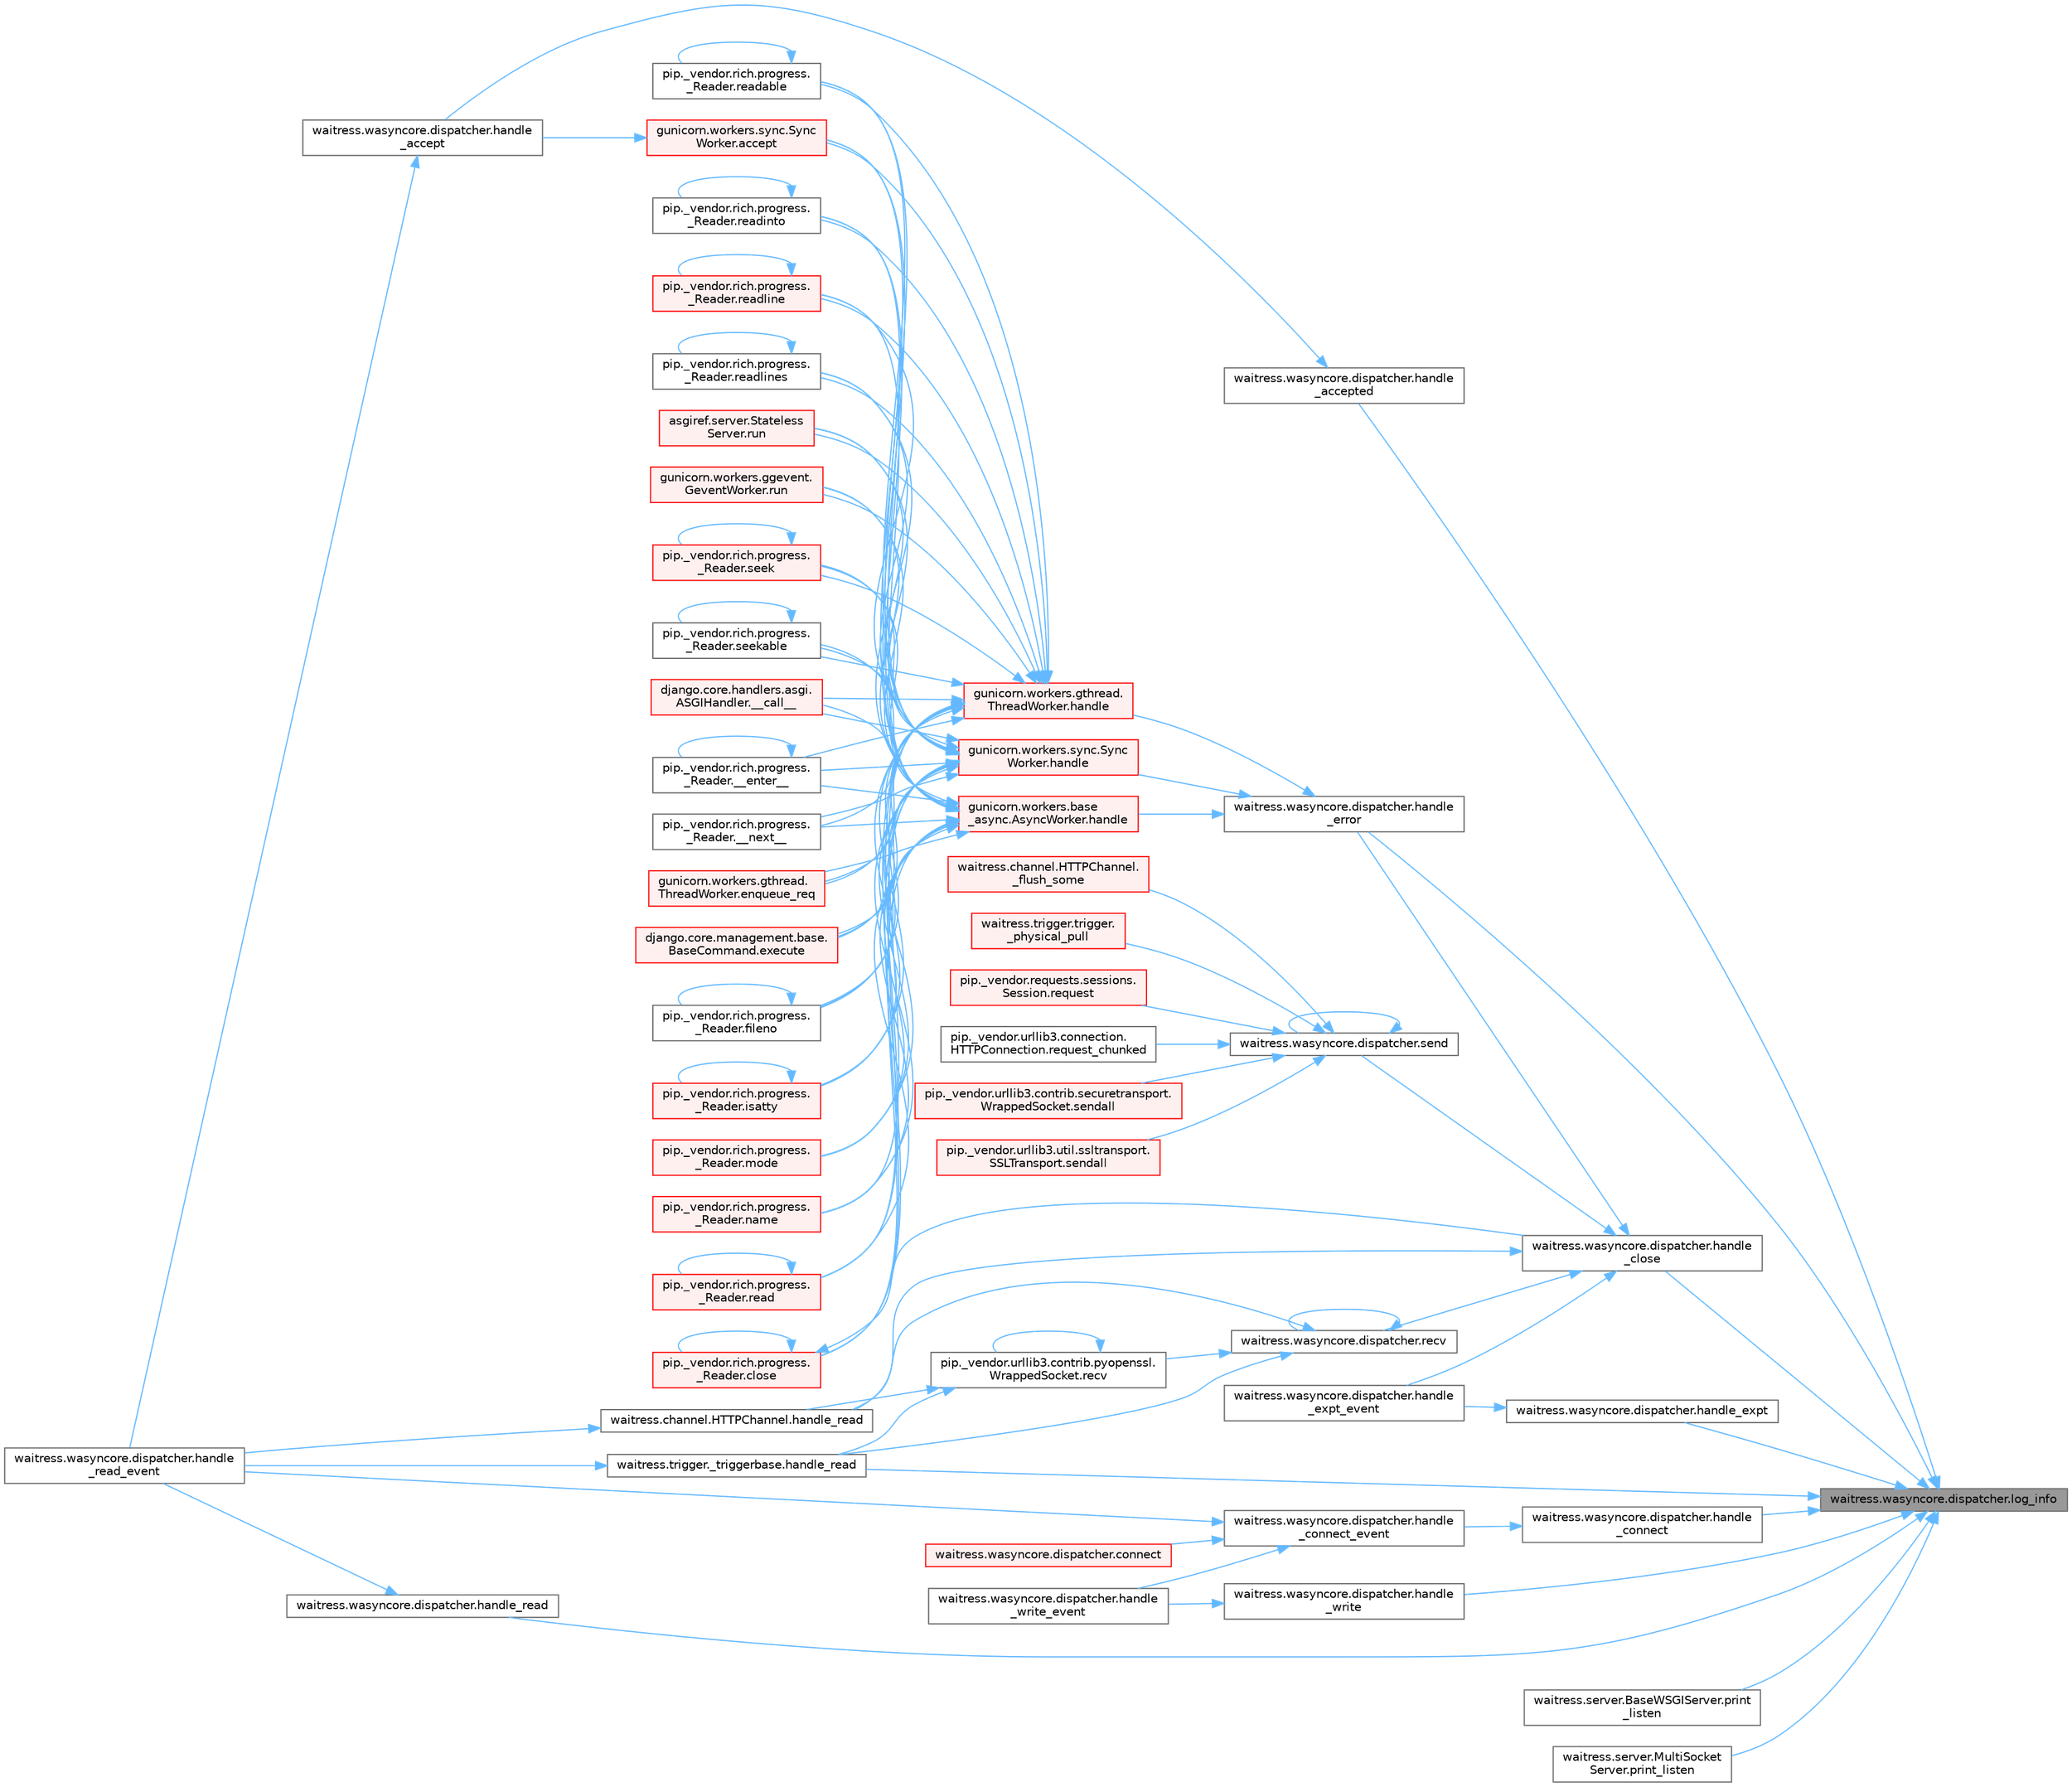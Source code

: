 digraph "waitress.wasyncore.dispatcher.log_info"
{
 // LATEX_PDF_SIZE
  bgcolor="transparent";
  edge [fontname=Helvetica,fontsize=10,labelfontname=Helvetica,labelfontsize=10];
  node [fontname=Helvetica,fontsize=10,shape=box,height=0.2,width=0.4];
  rankdir="RL";
  Node1 [id="Node000001",label="waitress.wasyncore.dispatcher.log_info",height=0.2,width=0.4,color="gray40", fillcolor="grey60", style="filled", fontcolor="black",tooltip=" "];
  Node1 -> Node2 [id="edge1_Node000001_Node000002",dir="back",color="steelblue1",style="solid",tooltip=" "];
  Node2 [id="Node000002",label="waitress.wasyncore.dispatcher.handle\l_accepted",height=0.2,width=0.4,color="grey40", fillcolor="white", style="filled",URL="$classwaitress_1_1wasyncore_1_1dispatcher.html#acda26a16a0af5dd3ec5e92ac517e9368",tooltip=" "];
  Node2 -> Node3 [id="edge2_Node000002_Node000003",dir="back",color="steelblue1",style="solid",tooltip=" "];
  Node3 [id="Node000003",label="waitress.wasyncore.dispatcher.handle\l_accept",height=0.2,width=0.4,color="grey40", fillcolor="white", style="filled",URL="$classwaitress_1_1wasyncore_1_1dispatcher.html#abb651db4478a77832580cb821bf60ca6",tooltip=" "];
  Node3 -> Node4 [id="edge3_Node000003_Node000004",dir="back",color="steelblue1",style="solid",tooltip=" "];
  Node4 [id="Node000004",label="waitress.wasyncore.dispatcher.handle\l_read_event",height=0.2,width=0.4,color="grey40", fillcolor="white", style="filled",URL="$classwaitress_1_1wasyncore_1_1dispatcher.html#a1b0ff9a1c16ffdbba1a6177204c1050e",tooltip=" "];
  Node1 -> Node5 [id="edge4_Node000001_Node000005",dir="back",color="steelblue1",style="solid",tooltip=" "];
  Node5 [id="Node000005",label="waitress.wasyncore.dispatcher.handle\l_close",height=0.2,width=0.4,color="grey40", fillcolor="white", style="filled",URL="$classwaitress_1_1wasyncore_1_1dispatcher.html#a3aa67ce99ade5536c206ebc997189803",tooltip=" "];
  Node5 -> Node6 [id="edge5_Node000005_Node000006",dir="back",color="steelblue1",style="solid",tooltip=" "];
  Node6 [id="Node000006",label="waitress.wasyncore.dispatcher.handle\l_error",height=0.2,width=0.4,color="grey40", fillcolor="white", style="filled",URL="$classwaitress_1_1wasyncore_1_1dispatcher.html#ac450ef71bd43abf1a828bc23569cf0ba",tooltip=" "];
  Node6 -> Node7 [id="edge6_Node000006_Node000007",dir="back",color="steelblue1",style="solid",tooltip=" "];
  Node7 [id="Node000007",label="gunicorn.workers.base\l_async.AsyncWorker.handle",height=0.2,width=0.4,color="red", fillcolor="#FFF0F0", style="filled",URL="$classgunicorn_1_1workers_1_1base__async_1_1_async_worker.html#a70fcd33fad885f927f5ecd568c687cda",tooltip=" "];
  Node7 -> Node8 [id="edge7_Node000007_Node000008",dir="back",color="steelblue1",style="solid",tooltip=" "];
  Node8 [id="Node000008",label="django.core.handlers.asgi.\lASGIHandler.__call__",height=0.2,width=0.4,color="red", fillcolor="#FFF0F0", style="filled",URL="$classdjango_1_1core_1_1handlers_1_1asgi_1_1_a_s_g_i_handler.html#a22b4781bb9089ff078a3e64dd2f48dce",tooltip=" "];
  Node7 -> Node11 [id="edge8_Node000007_Node000011",dir="back",color="steelblue1",style="solid",tooltip=" "];
  Node11 [id="Node000011",label="pip._vendor.rich.progress.\l_Reader.__enter__",height=0.2,width=0.4,color="grey40", fillcolor="white", style="filled",URL="$classpip_1_1__vendor_1_1rich_1_1progress_1_1___reader.html#a9c3bb756d7d5d66aa484c6d25fef6d8a",tooltip=" "];
  Node11 -> Node11 [id="edge9_Node000011_Node000011",dir="back",color="steelblue1",style="solid",tooltip=" "];
  Node7 -> Node12 [id="edge10_Node000007_Node000012",dir="back",color="steelblue1",style="solid",tooltip=" "];
  Node12 [id="Node000012",label="pip._vendor.rich.progress.\l_Reader.__next__",height=0.2,width=0.4,color="grey40", fillcolor="white", style="filled",URL="$classpip_1_1__vendor_1_1rich_1_1progress_1_1___reader.html#a9434dfa9ada5623d6fb72996bf354ffe",tooltip=" "];
  Node7 -> Node13 [id="edge11_Node000007_Node000013",dir="back",color="steelblue1",style="solid",tooltip=" "];
  Node13 [id="Node000013",label="gunicorn.workers.sync.Sync\lWorker.accept",height=0.2,width=0.4,color="red", fillcolor="#FFF0F0", style="filled",URL="$classgunicorn_1_1workers_1_1sync_1_1_sync_worker.html#a9b2f1e8d68bbd5233578ace2685952b3",tooltip=" "];
  Node13 -> Node3 [id="edge12_Node000013_Node000003",dir="back",color="steelblue1",style="solid",tooltip=" "];
  Node7 -> Node15 [id="edge13_Node000007_Node000015",dir="back",color="steelblue1",style="solid",tooltip=" "];
  Node15 [id="Node000015",label="pip._vendor.rich.progress.\l_Reader.close",height=0.2,width=0.4,color="red", fillcolor="#FFF0F0", style="filled",URL="$classpip_1_1__vendor_1_1rich_1_1progress_1_1___reader.html#a6c0b1964d885972a97a12a9ac01d23e8",tooltip=" "];
  Node15 -> Node15 [id="edge14_Node000015_Node000015",dir="back",color="steelblue1",style="solid",tooltip=" "];
  Node15 -> Node5 [id="edge15_Node000015_Node000005",dir="back",color="steelblue1",style="solid",tooltip=" "];
  Node7 -> Node272 [id="edge16_Node000007_Node000272",dir="back",color="steelblue1",style="solid",tooltip=" "];
  Node272 [id="Node000272",label="gunicorn.workers.gthread.\lThreadWorker.enqueue_req",height=0.2,width=0.4,color="red", fillcolor="#FFF0F0", style="filled",URL="$classgunicorn_1_1workers_1_1gthread_1_1_thread_worker.html#a8d2981740d79747639e152d9e9632964",tooltip=" "];
  Node7 -> Node275 [id="edge17_Node000007_Node000275",dir="back",color="steelblue1",style="solid",tooltip=" "];
  Node275 [id="Node000275",label="django.core.management.base.\lBaseCommand.execute",height=0.2,width=0.4,color="red", fillcolor="#FFF0F0", style="filled",URL="$classdjango_1_1core_1_1management_1_1base_1_1_base_command.html#a5621c1fb51be6a2deff6777d90c25ee0",tooltip=" "];
  Node7 -> Node305 [id="edge18_Node000007_Node000305",dir="back",color="steelblue1",style="solid",tooltip=" "];
  Node305 [id="Node000305",label="pip._vendor.rich.progress.\l_Reader.fileno",height=0.2,width=0.4,color="grey40", fillcolor="white", style="filled",URL="$classpip_1_1__vendor_1_1rich_1_1progress_1_1___reader.html#a5fae85546bcfb15e2144c108bb31b59c",tooltip=" "];
  Node305 -> Node305 [id="edge19_Node000305_Node000305",dir="back",color="steelblue1",style="solid",tooltip=" "];
  Node7 -> Node306 [id="edge20_Node000007_Node000306",dir="back",color="steelblue1",style="solid",tooltip=" "];
  Node306 [id="Node000306",label="pip._vendor.rich.progress.\l_Reader.isatty",height=0.2,width=0.4,color="red", fillcolor="#FFF0F0", style="filled",URL="$classpip_1_1__vendor_1_1rich_1_1progress_1_1___reader.html#a25008b04de43b80685677bd476ebb238",tooltip=" "];
  Node306 -> Node306 [id="edge21_Node000306_Node000306",dir="back",color="steelblue1",style="solid",tooltip=" "];
  Node7 -> Node320 [id="edge22_Node000007_Node000320",dir="back",color="steelblue1",style="solid",tooltip=" "];
  Node320 [id="Node000320",label="pip._vendor.rich.progress.\l_Reader.mode",height=0.2,width=0.4,color="red", fillcolor="#FFF0F0", style="filled",URL="$classpip_1_1__vendor_1_1rich_1_1progress_1_1___reader.html#a744eab5dc9ede10fd26932ecf9ccbddc",tooltip=" "];
  Node7 -> Node327 [id="edge23_Node000007_Node000327",dir="back",color="steelblue1",style="solid",tooltip=" "];
  Node327 [id="Node000327",label="pip._vendor.rich.progress.\l_Reader.name",height=0.2,width=0.4,color="red", fillcolor="#FFF0F0", style="filled",URL="$classpip_1_1__vendor_1_1rich_1_1progress_1_1___reader.html#a545f897ce86cf3e798598cb200357c13",tooltip=" "];
  Node7 -> Node1108 [id="edge24_Node000007_Node001108",dir="back",color="steelblue1",style="solid",tooltip=" "];
  Node1108 [id="Node001108",label="pip._vendor.rich.progress.\l_Reader.read",height=0.2,width=0.4,color="red", fillcolor="#FFF0F0", style="filled",URL="$classpip_1_1__vendor_1_1rich_1_1progress_1_1___reader.html#abc9a19c1ccc4057e665996a500814420",tooltip=" "];
  Node1108 -> Node1108 [id="edge25_Node001108_Node001108",dir="back",color="steelblue1",style="solid",tooltip=" "];
  Node7 -> Node1114 [id="edge26_Node000007_Node001114",dir="back",color="steelblue1",style="solid",tooltip=" "];
  Node1114 [id="Node001114",label="pip._vendor.rich.progress.\l_Reader.readable",height=0.2,width=0.4,color="grey40", fillcolor="white", style="filled",URL="$classpip_1_1__vendor_1_1rich_1_1progress_1_1___reader.html#a597c6d895bd8070977827445f65524ea",tooltip=" "];
  Node1114 -> Node1114 [id="edge27_Node001114_Node001114",dir="back",color="steelblue1",style="solid",tooltip=" "];
  Node7 -> Node1115 [id="edge28_Node000007_Node001115",dir="back",color="steelblue1",style="solid",tooltip=" "];
  Node1115 [id="Node001115",label="pip._vendor.rich.progress.\l_Reader.readinto",height=0.2,width=0.4,color="grey40", fillcolor="white", style="filled",URL="$classpip_1_1__vendor_1_1rich_1_1progress_1_1___reader.html#a10a6b416f687bc74dfd4a16e210733fd",tooltip=" "];
  Node1115 -> Node1115 [id="edge29_Node001115_Node001115",dir="back",color="steelblue1",style="solid",tooltip=" "];
  Node7 -> Node1116 [id="edge30_Node000007_Node001116",dir="back",color="steelblue1",style="solid",tooltip=" "];
  Node1116 [id="Node001116",label="pip._vendor.rich.progress.\l_Reader.readline",height=0.2,width=0.4,color="red", fillcolor="#FFF0F0", style="filled",URL="$classpip_1_1__vendor_1_1rich_1_1progress_1_1___reader.html#ae214b8896d240d33ed0d1e03b8134107",tooltip=" "];
  Node1116 -> Node1116 [id="edge31_Node001116_Node001116",dir="back",color="steelblue1",style="solid",tooltip=" "];
  Node7 -> Node1120 [id="edge32_Node000007_Node001120",dir="back",color="steelblue1",style="solid",tooltip=" "];
  Node1120 [id="Node001120",label="pip._vendor.rich.progress.\l_Reader.readlines",height=0.2,width=0.4,color="grey40", fillcolor="white", style="filled",URL="$classpip_1_1__vendor_1_1rich_1_1progress_1_1___reader.html#a36448a9abb78b99bc05fa66433015f3a",tooltip=" "];
  Node1120 -> Node1120 [id="edge33_Node001120_Node001120",dir="back",color="steelblue1",style="solid",tooltip=" "];
  Node7 -> Node1121 [id="edge34_Node000007_Node001121",dir="back",color="steelblue1",style="solid",tooltip=" "];
  Node1121 [id="Node001121",label="asgiref.server.Stateless\lServer.run",height=0.2,width=0.4,color="red", fillcolor="#FFF0F0", style="filled",URL="$classasgiref_1_1server_1_1_stateless_server.html#a60ad300a082526eea5c1b2df64c4e793",tooltip="Mainloop and handling."];
  Node7 -> Node496 [id="edge35_Node000007_Node000496",dir="back",color="steelblue1",style="solid",tooltip=" "];
  Node496 [id="Node000496",label="gunicorn.workers.ggevent.\lGeventWorker.run",height=0.2,width=0.4,color="red", fillcolor="#FFF0F0", style="filled",URL="$classgunicorn_1_1workers_1_1ggevent_1_1_gevent_worker.html#a0d8ffe6d6db44cfe8310ccf5643506ee",tooltip=" "];
  Node7 -> Node1122 [id="edge36_Node000007_Node001122",dir="back",color="steelblue1",style="solid",tooltip=" "];
  Node1122 [id="Node001122",label="pip._vendor.rich.progress.\l_Reader.seek",height=0.2,width=0.4,color="red", fillcolor="#FFF0F0", style="filled",URL="$classpip_1_1__vendor_1_1rich_1_1progress_1_1___reader.html#a8577bcef22b050ec6d7b7cb2ce1b9053",tooltip=" "];
  Node1122 -> Node1122 [id="edge37_Node001122_Node001122",dir="back",color="steelblue1",style="solid",tooltip=" "];
  Node7 -> Node1157 [id="edge38_Node000007_Node001157",dir="back",color="steelblue1",style="solid",tooltip=" "];
  Node1157 [id="Node001157",label="pip._vendor.rich.progress.\l_Reader.seekable",height=0.2,width=0.4,color="grey40", fillcolor="white", style="filled",URL="$classpip_1_1__vendor_1_1rich_1_1progress_1_1___reader.html#a3de43f328570e813a05b1dcc07813f5b",tooltip=" "];
  Node1157 -> Node1157 [id="edge39_Node001157_Node001157",dir="back",color="steelblue1",style="solid",tooltip=" "];
  Node6 -> Node2975 [id="edge40_Node000006_Node002975",dir="back",color="steelblue1",style="solid",tooltip=" "];
  Node2975 [id="Node002975",label="gunicorn.workers.gthread.\lThreadWorker.handle",height=0.2,width=0.4,color="red", fillcolor="#FFF0F0", style="filled",URL="$classgunicorn_1_1workers_1_1gthread_1_1_thread_worker.html#a4f8aea398a9cc47d2065177bb1b6ccf1",tooltip=" "];
  Node2975 -> Node8 [id="edge41_Node002975_Node000008",dir="back",color="steelblue1",style="solid",tooltip=" "];
  Node2975 -> Node11 [id="edge42_Node002975_Node000011",dir="back",color="steelblue1",style="solid",tooltip=" "];
  Node2975 -> Node12 [id="edge43_Node002975_Node000012",dir="back",color="steelblue1",style="solid",tooltip=" "];
  Node2975 -> Node13 [id="edge44_Node002975_Node000013",dir="back",color="steelblue1",style="solid",tooltip=" "];
  Node2975 -> Node15 [id="edge45_Node002975_Node000015",dir="back",color="steelblue1",style="solid",tooltip=" "];
  Node2975 -> Node272 [id="edge46_Node002975_Node000272",dir="back",color="steelblue1",style="solid",tooltip=" "];
  Node2975 -> Node275 [id="edge47_Node002975_Node000275",dir="back",color="steelblue1",style="solid",tooltip=" "];
  Node2975 -> Node305 [id="edge48_Node002975_Node000305",dir="back",color="steelblue1",style="solid",tooltip=" "];
  Node2975 -> Node306 [id="edge49_Node002975_Node000306",dir="back",color="steelblue1",style="solid",tooltip=" "];
  Node2975 -> Node320 [id="edge50_Node002975_Node000320",dir="back",color="steelblue1",style="solid",tooltip=" "];
  Node2975 -> Node327 [id="edge51_Node002975_Node000327",dir="back",color="steelblue1",style="solid",tooltip=" "];
  Node2975 -> Node1108 [id="edge52_Node002975_Node001108",dir="back",color="steelblue1",style="solid",tooltip=" "];
  Node2975 -> Node1114 [id="edge53_Node002975_Node001114",dir="back",color="steelblue1",style="solid",tooltip=" "];
  Node2975 -> Node1115 [id="edge54_Node002975_Node001115",dir="back",color="steelblue1",style="solid",tooltip=" "];
  Node2975 -> Node1116 [id="edge55_Node002975_Node001116",dir="back",color="steelblue1",style="solid",tooltip=" "];
  Node2975 -> Node1120 [id="edge56_Node002975_Node001120",dir="back",color="steelblue1",style="solid",tooltip=" "];
  Node2975 -> Node1121 [id="edge57_Node002975_Node001121",dir="back",color="steelblue1",style="solid",tooltip=" "];
  Node2975 -> Node496 [id="edge58_Node002975_Node000496",dir="back",color="steelblue1",style="solid",tooltip=" "];
  Node2975 -> Node1122 [id="edge59_Node002975_Node001122",dir="back",color="steelblue1",style="solid",tooltip=" "];
  Node2975 -> Node1157 [id="edge60_Node002975_Node001157",dir="back",color="steelblue1",style="solid",tooltip=" "];
  Node6 -> Node2976 [id="edge61_Node000006_Node002976",dir="back",color="steelblue1",style="solid",tooltip=" "];
  Node2976 [id="Node002976",label="gunicorn.workers.sync.Sync\lWorker.handle",height=0.2,width=0.4,color="red", fillcolor="#FFF0F0", style="filled",URL="$classgunicorn_1_1workers_1_1sync_1_1_sync_worker.html#a50db3bfd7d97e0e4cb7e22bd066dd7de",tooltip=" "];
  Node2976 -> Node8 [id="edge62_Node002976_Node000008",dir="back",color="steelblue1",style="solid",tooltip=" "];
  Node2976 -> Node11 [id="edge63_Node002976_Node000011",dir="back",color="steelblue1",style="solid",tooltip=" "];
  Node2976 -> Node12 [id="edge64_Node002976_Node000012",dir="back",color="steelblue1",style="solid",tooltip=" "];
  Node2976 -> Node13 [id="edge65_Node002976_Node000013",dir="back",color="steelblue1",style="solid",tooltip=" "];
  Node2976 -> Node15 [id="edge66_Node002976_Node000015",dir="back",color="steelblue1",style="solid",tooltip=" "];
  Node2976 -> Node272 [id="edge67_Node002976_Node000272",dir="back",color="steelblue1",style="solid",tooltip=" "];
  Node2976 -> Node275 [id="edge68_Node002976_Node000275",dir="back",color="steelblue1",style="solid",tooltip=" "];
  Node2976 -> Node305 [id="edge69_Node002976_Node000305",dir="back",color="steelblue1",style="solid",tooltip=" "];
  Node2976 -> Node306 [id="edge70_Node002976_Node000306",dir="back",color="steelblue1",style="solid",tooltip=" "];
  Node2976 -> Node320 [id="edge71_Node002976_Node000320",dir="back",color="steelblue1",style="solid",tooltip=" "];
  Node2976 -> Node327 [id="edge72_Node002976_Node000327",dir="back",color="steelblue1",style="solid",tooltip=" "];
  Node2976 -> Node1108 [id="edge73_Node002976_Node001108",dir="back",color="steelblue1",style="solid",tooltip=" "];
  Node2976 -> Node1114 [id="edge74_Node002976_Node001114",dir="back",color="steelblue1",style="solid",tooltip=" "];
  Node2976 -> Node1115 [id="edge75_Node002976_Node001115",dir="back",color="steelblue1",style="solid",tooltip=" "];
  Node2976 -> Node1116 [id="edge76_Node002976_Node001116",dir="back",color="steelblue1",style="solid",tooltip=" "];
  Node2976 -> Node1120 [id="edge77_Node002976_Node001120",dir="back",color="steelblue1",style="solid",tooltip=" "];
  Node2976 -> Node1121 [id="edge78_Node002976_Node001121",dir="back",color="steelblue1",style="solid",tooltip=" "];
  Node2976 -> Node496 [id="edge79_Node002976_Node000496",dir="back",color="steelblue1",style="solid",tooltip=" "];
  Node2976 -> Node1122 [id="edge80_Node002976_Node001122",dir="back",color="steelblue1",style="solid",tooltip=" "];
  Node2976 -> Node1157 [id="edge81_Node002976_Node001157",dir="back",color="steelblue1",style="solid",tooltip=" "];
  Node5 -> Node3175 [id="edge82_Node000005_Node003175",dir="back",color="steelblue1",style="solid",tooltip=" "];
  Node3175 [id="Node003175",label="waitress.wasyncore.dispatcher.handle\l_expt_event",height=0.2,width=0.4,color="grey40", fillcolor="white", style="filled",URL="$classwaitress_1_1wasyncore_1_1dispatcher.html#a9f2eabad48e02260cfa085678a918955",tooltip=" "];
  Node5 -> Node38 [id="edge83_Node000005_Node000038",dir="back",color="steelblue1",style="solid",tooltip=" "];
  Node38 [id="Node000038",label="waitress.channel.HTTPChannel.handle_read",height=0.2,width=0.4,color="grey40", fillcolor="white", style="filled",URL="$classwaitress_1_1channel_1_1_h_t_t_p_channel.html#a1d690aa5821ba04f0e06883c7d5791c1",tooltip=" "];
  Node38 -> Node4 [id="edge84_Node000038_Node000004",dir="back",color="steelblue1",style="solid",tooltip=" "];
  Node5 -> Node3176 [id="edge85_Node000005_Node003176",dir="back",color="steelblue1",style="solid",tooltip=" "];
  Node3176 [id="Node003176",label="waitress.wasyncore.dispatcher.recv",height=0.2,width=0.4,color="grey40", fillcolor="white", style="filled",URL="$classwaitress_1_1wasyncore_1_1dispatcher.html#a2b92c3b16cb7b8d99eecfc9b18fa74f9",tooltip=" "];
  Node3176 -> Node38 [id="edge86_Node003176_Node000038",dir="back",color="steelblue1",style="solid",tooltip=" "];
  Node3176 -> Node39 [id="edge87_Node003176_Node000039",dir="back",color="steelblue1",style="solid",tooltip=" "];
  Node39 [id="Node000039",label="waitress.trigger._triggerbase.handle_read",height=0.2,width=0.4,color="grey40", fillcolor="white", style="filled",URL="$classwaitress_1_1trigger_1_1__triggerbase.html#ae936df124a9b17bdf28417216f1916dc",tooltip=" "];
  Node39 -> Node4 [id="edge88_Node000039_Node000004",dir="back",color="steelblue1",style="solid",tooltip=" "];
  Node3176 -> Node40 [id="edge89_Node003176_Node000040",dir="back",color="steelblue1",style="solid",tooltip=" "];
  Node40 [id="Node000040",label="pip._vendor.urllib3.contrib.pyopenssl.\lWrappedSocket.recv",height=0.2,width=0.4,color="grey40", fillcolor="white", style="filled",URL="$classpip_1_1__vendor_1_1urllib3_1_1contrib_1_1pyopenssl_1_1_wrapped_socket.html#a08819f615d9c5d6e3dc450b0a27a6de2",tooltip=" "];
  Node40 -> Node38 [id="edge90_Node000040_Node000038",dir="back",color="steelblue1",style="solid",tooltip=" "];
  Node40 -> Node39 [id="edge91_Node000040_Node000039",dir="back",color="steelblue1",style="solid",tooltip=" "];
  Node40 -> Node40 [id="edge92_Node000040_Node000040",dir="back",color="steelblue1",style="solid",tooltip=" "];
  Node3176 -> Node3176 [id="edge93_Node003176_Node003176",dir="back",color="steelblue1",style="solid",tooltip=" "];
  Node5 -> Node3177 [id="edge94_Node000005_Node003177",dir="back",color="steelblue1",style="solid",tooltip=" "];
  Node3177 [id="Node003177",label="waitress.wasyncore.dispatcher.send",height=0.2,width=0.4,color="grey40", fillcolor="white", style="filled",URL="$classwaitress_1_1wasyncore_1_1dispatcher.html#aa36a1d97600508f07138eab0658775c9",tooltip=" "];
  Node3177 -> Node43 [id="edge95_Node003177_Node000043",dir="back",color="steelblue1",style="solid",tooltip=" "];
  Node43 [id="Node000043",label="waitress.channel.HTTPChannel.\l_flush_some",height=0.2,width=0.4,color="red", fillcolor="#FFF0F0", style="filled",URL="$classwaitress_1_1channel_1_1_h_t_t_p_channel.html#af4abc69cb0ebdecacfe3e79bda37a43f",tooltip=" "];
  Node3177 -> Node3178 [id="edge96_Node003177_Node003178",dir="back",color="steelblue1",style="solid",tooltip=" "];
  Node3178 [id="Node003178",label="waitress.trigger.trigger.\l_physical_pull",height=0.2,width=0.4,color="red", fillcolor="#FFF0F0", style="filled",URL="$classwaitress_1_1trigger_1_1trigger.html#ab77e0ef2b469020058b28ab7c18b21aa",tooltip=" "];
  Node3177 -> Node50 [id="edge97_Node003177_Node000050",dir="back",color="steelblue1",style="solid",tooltip=" "];
  Node50 [id="Node000050",label="pip._vendor.requests.sessions.\lSession.request",height=0.2,width=0.4,color="red", fillcolor="#FFF0F0", style="filled",URL="$classpip_1_1__vendor_1_1requests_1_1sessions_1_1_session.html#a3dddfa16e93faa1a1a553936d913482b",tooltip=" "];
  Node3177 -> Node1800 [id="edge98_Node003177_Node001800",dir="back",color="steelblue1",style="solid",tooltip=" "];
  Node1800 [id="Node001800",label="pip._vendor.urllib3.connection.\lHTTPConnection.request_chunked",height=0.2,width=0.4,color="grey40", fillcolor="white", style="filled",URL="$classpip_1_1__vendor_1_1urllib3_1_1connection_1_1_h_t_t_p_connection.html#a9af6f422554c315fcde06d65e97becfc",tooltip=" "];
  Node3177 -> Node3177 [id="edge99_Node003177_Node003177",dir="back",color="steelblue1",style="solid",tooltip=" "];
  Node3177 -> Node1801 [id="edge100_Node003177_Node001801",dir="back",color="steelblue1",style="solid",tooltip=" "];
  Node1801 [id="Node001801",label="pip._vendor.urllib3.contrib.securetransport.\lWrappedSocket.sendall",height=0.2,width=0.4,color="red", fillcolor="#FFF0F0", style="filled",URL="$classpip_1_1__vendor_1_1urllib3_1_1contrib_1_1securetransport_1_1_wrapped_socket.html#a67b9b212d8bdb9f37e14c33d3c28ce8e",tooltip=" "];
  Node3177 -> Node1802 [id="edge101_Node003177_Node001802",dir="back",color="steelblue1",style="solid",tooltip=" "];
  Node1802 [id="Node001802",label="pip._vendor.urllib3.util.ssltransport.\lSSLTransport.sendall",height=0.2,width=0.4,color="red", fillcolor="#FFF0F0", style="filled",URL="$classpip_1_1__vendor_1_1urllib3_1_1util_1_1ssltransport_1_1_s_s_l_transport.html#a6127132ecea729b7d77e99c6c6eac732",tooltip=" "];
  Node1 -> Node3180 [id="edge102_Node000001_Node003180",dir="back",color="steelblue1",style="solid",tooltip=" "];
  Node3180 [id="Node003180",label="waitress.wasyncore.dispatcher.handle\l_connect",height=0.2,width=0.4,color="grey40", fillcolor="white", style="filled",URL="$classwaitress_1_1wasyncore_1_1dispatcher.html#ad84d783b23119d88a2675115b4ec9120",tooltip=" "];
  Node3180 -> Node3181 [id="edge103_Node003180_Node003181",dir="back",color="steelblue1",style="solid",tooltip=" "];
  Node3181 [id="Node003181",label="waitress.wasyncore.dispatcher.handle\l_connect_event",height=0.2,width=0.4,color="grey40", fillcolor="white", style="filled",URL="$classwaitress_1_1wasyncore_1_1dispatcher.html#ab1d3a9ab0ed13991e40aadcfc20dd10a",tooltip=" "];
  Node3181 -> Node3182 [id="edge104_Node003181_Node003182",dir="back",color="steelblue1",style="solid",tooltip=" "];
  Node3182 [id="Node003182",label="waitress.wasyncore.dispatcher.connect",height=0.2,width=0.4,color="red", fillcolor="#FFF0F0", style="filled",URL="$classwaitress_1_1wasyncore_1_1dispatcher.html#a62e9904422762eb9bc05bc1dd595aebb",tooltip=" "];
  Node3181 -> Node4 [id="edge105_Node003181_Node000004",dir="back",color="steelblue1",style="solid",tooltip=" "];
  Node3181 -> Node3183 [id="edge106_Node003181_Node003183",dir="back",color="steelblue1",style="solid",tooltip=" "];
  Node3183 [id="Node003183",label="waitress.wasyncore.dispatcher.handle\l_write_event",height=0.2,width=0.4,color="grey40", fillcolor="white", style="filled",URL="$classwaitress_1_1wasyncore_1_1dispatcher.html#ac5db2ff83f6efd73f621ae6d267d0a32",tooltip=" "];
  Node1 -> Node6 [id="edge107_Node000001_Node000006",dir="back",color="steelblue1",style="solid",tooltip=" "];
  Node1 -> Node3184 [id="edge108_Node000001_Node003184",dir="back",color="steelblue1",style="solid",tooltip=" "];
  Node3184 [id="Node003184",label="waitress.wasyncore.dispatcher.handle_expt",height=0.2,width=0.4,color="grey40", fillcolor="white", style="filled",URL="$classwaitress_1_1wasyncore_1_1dispatcher.html#af4caf0f2cf73aaaf0a4aa3d7457360f8",tooltip=" "];
  Node3184 -> Node3175 [id="edge109_Node003184_Node003175",dir="back",color="steelblue1",style="solid",tooltip=" "];
  Node1 -> Node39 [id="edge110_Node000001_Node000039",dir="back",color="steelblue1",style="solid",tooltip=" "];
  Node1 -> Node3185 [id="edge111_Node000001_Node003185",dir="back",color="steelblue1",style="solid",tooltip=" "];
  Node3185 [id="Node003185",label="waitress.wasyncore.dispatcher.handle_read",height=0.2,width=0.4,color="grey40", fillcolor="white", style="filled",URL="$classwaitress_1_1wasyncore_1_1dispatcher.html#a1b12b5f8aca373b091f81df30f90c4ca",tooltip=" "];
  Node3185 -> Node4 [id="edge112_Node003185_Node000004",dir="back",color="steelblue1",style="solid",tooltip=" "];
  Node1 -> Node3186 [id="edge113_Node000001_Node003186",dir="back",color="steelblue1",style="solid",tooltip=" "];
  Node3186 [id="Node003186",label="waitress.wasyncore.dispatcher.handle\l_write",height=0.2,width=0.4,color="grey40", fillcolor="white", style="filled",URL="$classwaitress_1_1wasyncore_1_1dispatcher.html#a5bc1201bda76d146c823e23ec843f674",tooltip=" "];
  Node3186 -> Node3183 [id="edge114_Node003186_Node003183",dir="back",color="steelblue1",style="solid",tooltip=" "];
  Node1 -> Node3187 [id="edge115_Node000001_Node003187",dir="back",color="steelblue1",style="solid",tooltip=" "];
  Node3187 [id="Node003187",label="waitress.server.BaseWSGIServer.print\l_listen",height=0.2,width=0.4,color="grey40", fillcolor="white", style="filled",URL="$classwaitress_1_1server_1_1_base_w_s_g_i_server.html#a7def95edc17edf6c24d6550a13503ef9",tooltip=" "];
  Node1 -> Node3188 [id="edge116_Node000001_Node003188",dir="back",color="steelblue1",style="solid",tooltip=" "];
  Node3188 [id="Node003188",label="waitress.server.MultiSocket\lServer.print_listen",height=0.2,width=0.4,color="grey40", fillcolor="white", style="filled",URL="$classwaitress_1_1server_1_1_multi_socket_server.html#a6558721eea36d6aaef4f3d462e7af438",tooltip=" "];
}
